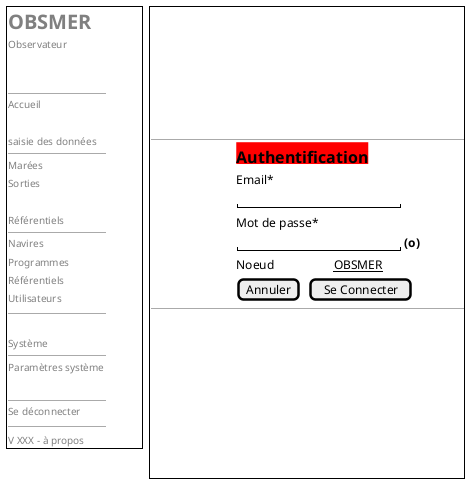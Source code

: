 @startsalt
{
  {+
   {
       <b><font color=grey size=20>OBSMER    | . | . | . | . | . | . | .
       <font color=grey size=10>Observateur
       .
       .
       --
       <font color=grey size=10>Accueil    | .
       .
       <font color=grey size=10>saisie des données
       --
       <font color=grey size=10>Marées        | .
       <font color=grey size=10>Sorties        | .
       .
       <font color=grey size=10>Référentiels
       --
       <font color=grey size=10>Navires       | .
       <font color=grey size=10>Programmes        | .
       <font color=grey size=10>Référentiels        | .
       <font color=grey size=10>Utilisateurs        | .
       --
       .
       <font color=grey size=10>Système
       --
       <font color=grey size=10>Paramètres système       | .
       .

       --
       <font color=grey size=10>Se déconnecter       | .
       --
   }

   {
      <font color=grey size=10>V XXX - à propos
   }
  } | . | {+
    .
    .
    .
    .
    .
    .
    .
    { ---------------
    { | . | . | . | . | . | . | . | . | . | . | . | . | . | . | . | . |  <back:red><font color=black><size:16><b>Authentification  | . | . | . | . | . | . | . | . |}
    { | . | . | . | . | . | . | . | . | . | . | . | . | . | . | . | . |  Email*  }
    { | . | . | . | . | . | . | . | . | . | . | . | . | . | . | . | . |  "                    "  | . | . | . | . | . | . | . | . |}
    { | . | . | . | . | . | . | . | . | . | . | . | . | . | . | . | . |  Mot de passe*  }
    { | . | . | . | . | . | . | . | . | . | . | . | . | . | . | . | . |  "                    "  | <b>(o) | . | . | . | . | . | . | . | . |}
    { | . | . | . | . | . | . | . | . | . | . | . | . | . | . | . | . |  Noeud | . | . | . | . | . | . | . | . | . | . | . |<u>OBSMER| . | . | . | . | . | . | . | . |}
    { | . | . | . | . | . | . | . | . | . | . | . | . | . | . | . | . |   [Annuler]  | .| [Se Connecter] | . | . | . | . | . | . | . | . |}
    ---------------
    }
    .
    .
    .
    .
    .
    .
    .
    .
    .
    }
 }
  -- | -- | --

}
@endsalt

